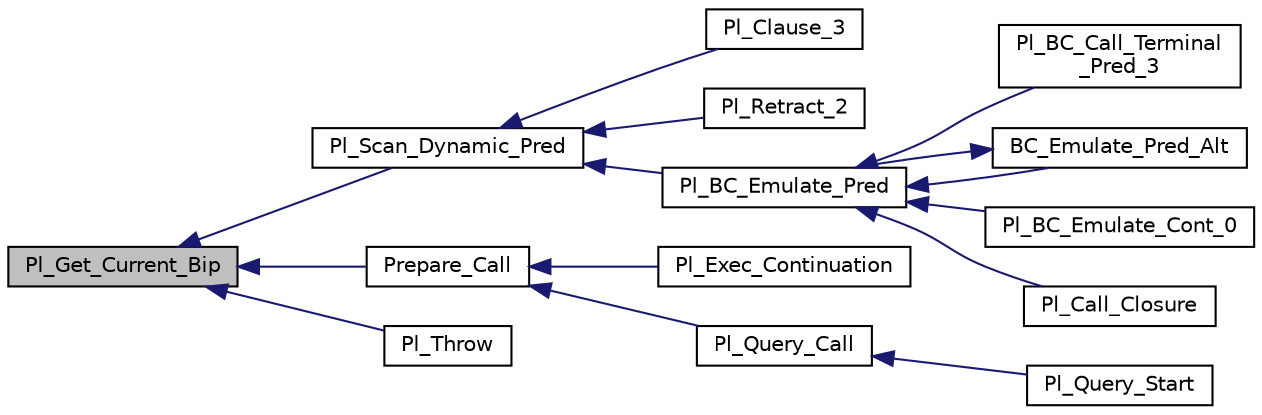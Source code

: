 digraph "Pl_Get_Current_Bip"
{
  edge [fontname="Helvetica",fontsize="10",labelfontname="Helvetica",labelfontsize="10"];
  node [fontname="Helvetica",fontsize="10",shape=record];
  rankdir="LR";
  Node1 [label="Pl_Get_Current_Bip",height=0.2,width=0.4,color="black", fillcolor="grey75", style="filled", fontcolor="black"];
  Node1 -> Node2 [dir="back",color="midnightblue",fontsize="10",style="solid"];
  Node2 [label="Pl_Scan_Dynamic_Pred",height=0.2,width=0.4,color="black", fillcolor="white", style="filled",URL="$dynam__supp_8h.html#ad7b836ca5b36d7839115b035aa0d1944"];
  Node2 -> Node3 [dir="back",color="midnightblue",fontsize="10",style="solid"];
  Node3 [label="Pl_Clause_3",height=0.2,width=0.4,color="black", fillcolor="white", style="filled",URL="$assert__c_8c.html#a8515a7d3fed2843f6596cff3dcf0b19a"];
  Node2 -> Node4 [dir="back",color="midnightblue",fontsize="10",style="solid"];
  Node4 [label="Pl_Retract_2",height=0.2,width=0.4,color="black", fillcolor="white", style="filled",URL="$assert__c_8c.html#a3bb1c6a0ff26397bf50be7d9c49d64a6"];
  Node2 -> Node5 [dir="back",color="midnightblue",fontsize="10",style="solid"];
  Node5 [label="Pl_BC_Emulate_Pred",height=0.2,width=0.4,color="black", fillcolor="white", style="filled",URL="$bc__supp_8h.html#a8a045e53639fe083b9e018f119e754e4"];
  Node5 -> Node6 [dir="back",color="midnightblue",fontsize="10",style="solid"];
  Node6 [label="Pl_BC_Call_Terminal\l_Pred_3",height=0.2,width=0.4,color="black", fillcolor="white", style="filled",URL="$bc__supp_8c.html#a972dcf547f043fb0988173c77a2f521f"];
  Node5 -> Node7 [dir="back",color="midnightblue",fontsize="10",style="solid"];
  Node7 [label="BC_Emulate_Pred_Alt",height=0.2,width=0.4,color="black", fillcolor="white", style="filled",URL="$bc__supp_8c.html#af5eb08f345855ac14975d4366243dbc5"];
  Node7 -> Node5 [dir="back",color="midnightblue",fontsize="10",style="solid"];
  Node5 -> Node8 [dir="back",color="midnightblue",fontsize="10",style="solid"];
  Node8 [label="Pl_BC_Emulate_Cont_0",height=0.2,width=0.4,color="black", fillcolor="white", style="filled",URL="$bc__supp_8c.html#a3eaaadb92bd63dd9a3f63436a81a3dcc"];
  Node5 -> Node9 [dir="back",color="midnightblue",fontsize="10",style="solid"];
  Node9 [label="Pl_Call_Closure",height=0.2,width=0.4,color="black", fillcolor="white", style="filled",URL="$call__args__c_8c.html#af6fb473d73263063c7c2361e4c6a8981"];
  Node1 -> Node10 [dir="back",color="midnightblue",fontsize="10",style="solid"];
  Node10 [label="Prepare_Call",height=0.2,width=0.4,color="black", fillcolor="white", style="filled",URL="$foreign__supp_8c.html#a376d70978294dd38ab3be4534993245b"];
  Node10 -> Node11 [dir="back",color="midnightblue",fontsize="10",style="solid"];
  Node11 [label="Pl_Exec_Continuation",height=0.2,width=0.4,color="black", fillcolor="white", style="filled",URL="$gprolog_8h.html#a48a1ba00d1dbfeea9e569c985e81b1d2"];
  Node10 -> Node12 [dir="back",color="midnightblue",fontsize="10",style="solid"];
  Node12 [label="Pl_Query_Call",height=0.2,width=0.4,color="black", fillcolor="white", style="filled",URL="$gprolog_8h.html#a04955ebd60a793d6e319a981d5f5c276"];
  Node12 -> Node13 [dir="back",color="midnightblue",fontsize="10",style="solid"];
  Node13 [label="Pl_Query_Start",height=0.2,width=0.4,color="black", fillcolor="white", style="filled",URL="$foreign__supp_8h.html#ab5714945bbbea6062be0356d6705c8a9"];
  Node1 -> Node14 [dir="back",color="midnightblue",fontsize="10",style="solid"];
  Node14 [label="Pl_Throw",height=0.2,width=0.4,color="black", fillcolor="white", style="filled",URL="$gprolog_8h.html#ae06a09498975f9f7d15dbaa061c5b963"];
}

